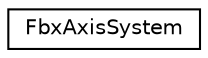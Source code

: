 digraph "クラス階層図"
{
  edge [fontname="Helvetica",fontsize="10",labelfontname="Helvetica",labelfontsize="10"];
  node [fontname="Helvetica",fontsize="10",shape=record];
  rankdir="LR";
  Node0 [label="FbxAxisSystem",height=0.2,width=0.4,color="black", fillcolor="white", style="filled",URL="$class_fbx_axis_system.html"];
}
